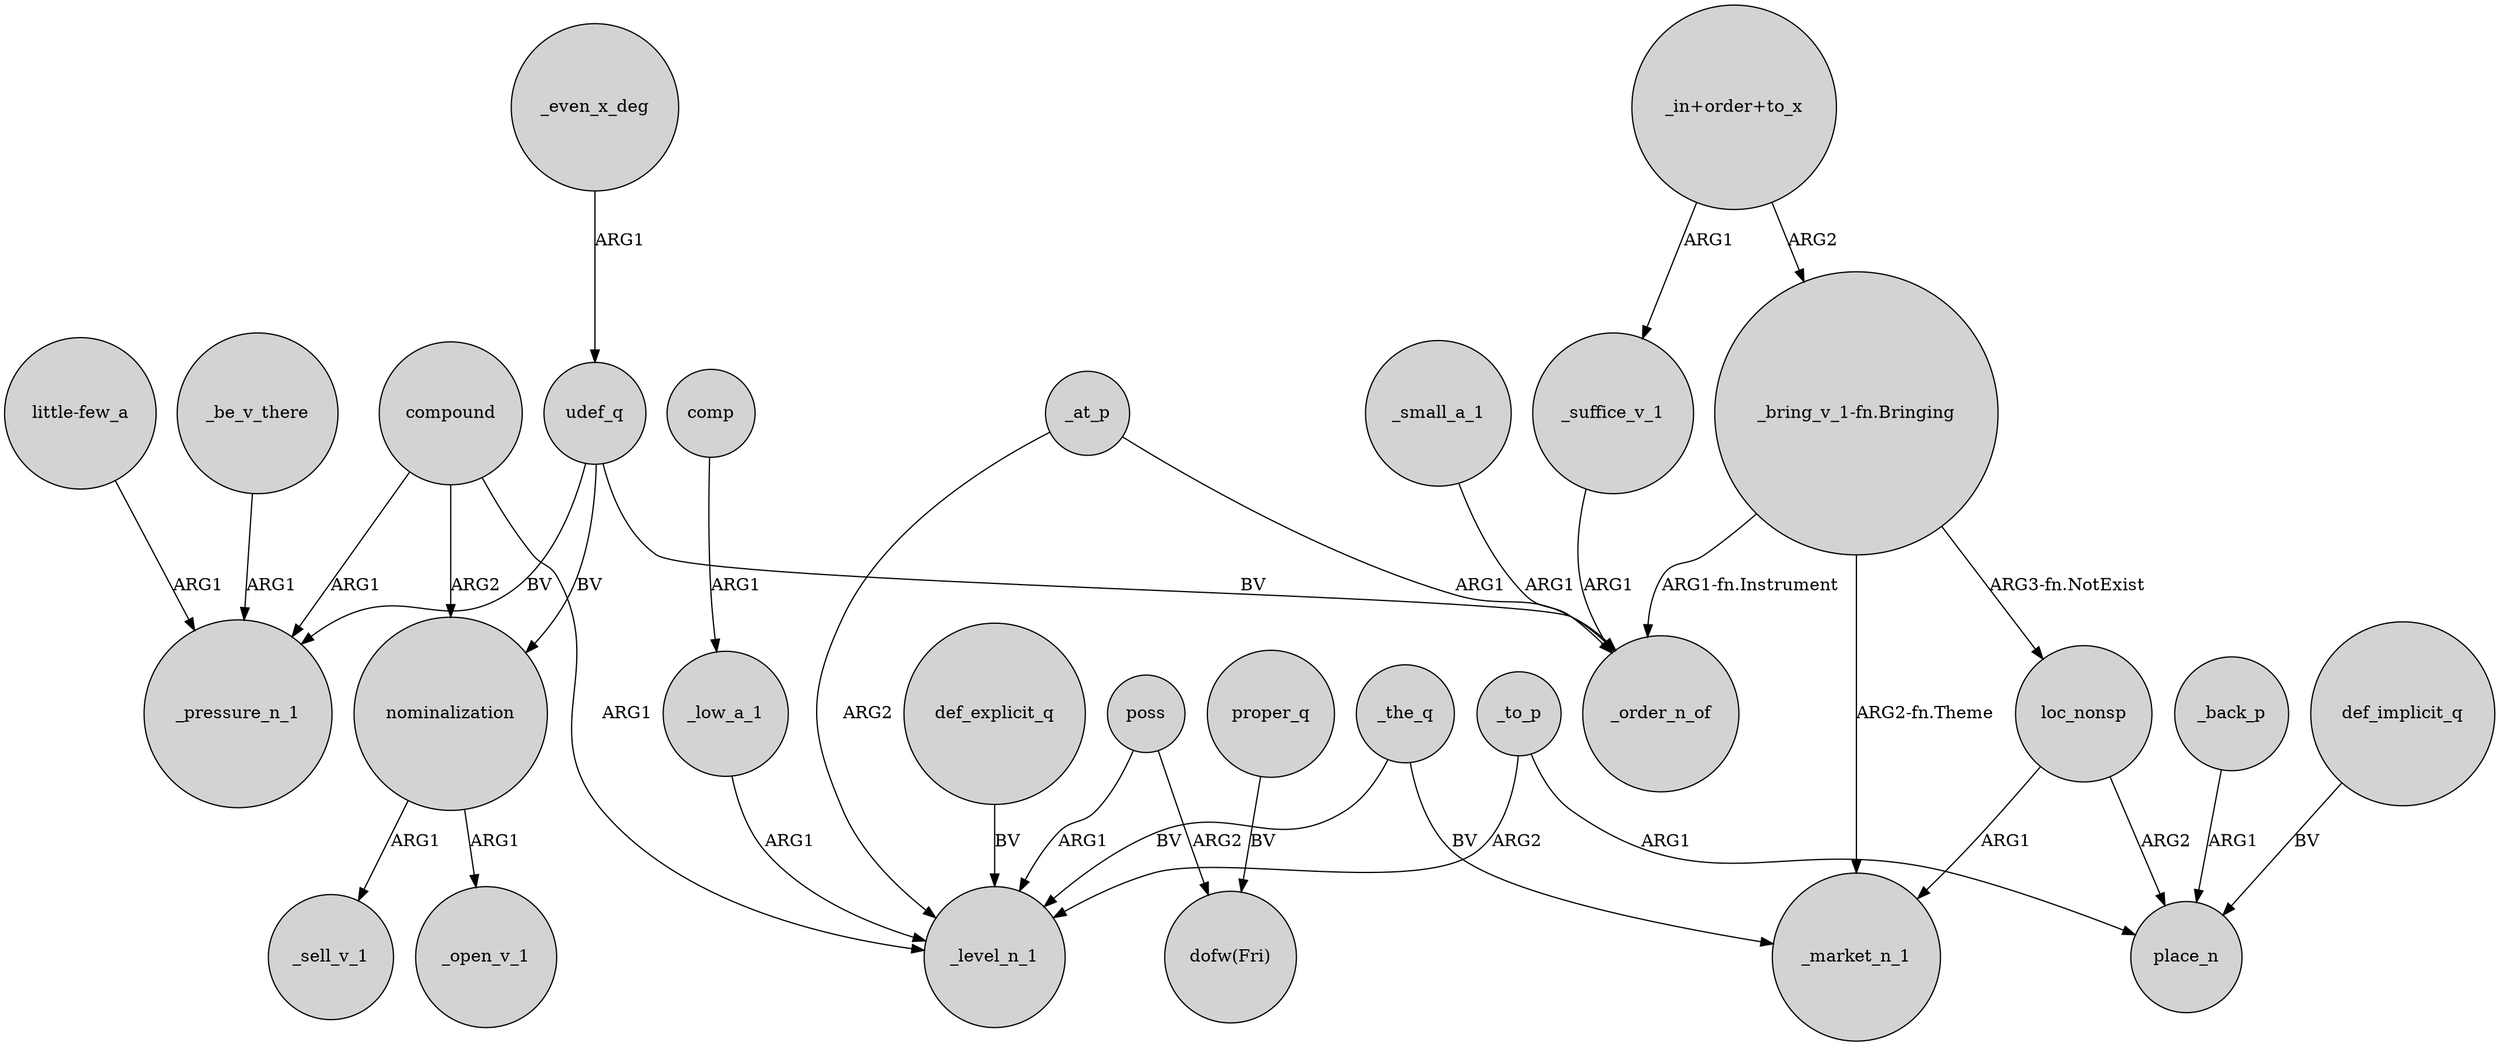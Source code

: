 digraph {
	node [shape=circle style=filled]
	udef_q -> _pressure_n_1 [label=BV]
	nominalization -> _sell_v_1 [label=ARG1]
	proper_q -> "dofw(Fri)" [label=BV]
	udef_q -> _order_n_of [label=BV]
	poss -> _level_n_1 [label=ARG1]
	_even_x_deg -> udef_q [label=ARG1]
	compound -> nominalization [label=ARG2]
	def_implicit_q -> place_n [label=BV]
	_the_q -> _level_n_1 [label=BV]
	_suffice_v_1 -> _order_n_of [label=ARG1]
	loc_nonsp -> _market_n_1 [label=ARG1]
	poss -> "dofw(Fri)" [label=ARG2]
	_at_p -> _order_n_of [label=ARG1]
	"_bring_v_1-fn.Bringing" -> _market_n_1 [label="ARG2-fn.Theme"]
	_low_a_1 -> _level_n_1 [label=ARG1]
	_small_a_1 -> _order_n_of [label=ARG1]
	"_bring_v_1-fn.Bringing" -> _order_n_of [label="ARG1-fn.Instrument"]
	_to_p -> place_n [label=ARG1]
	udef_q -> nominalization [label=BV]
	compound -> _pressure_n_1 [label=ARG1]
	_at_p -> _level_n_1 [label=ARG2]
	"_bring_v_1-fn.Bringing" -> loc_nonsp [label="ARG3-fn.NotExist"]
	loc_nonsp -> place_n [label=ARG2]
	_back_p -> place_n [label=ARG1]
	def_explicit_q -> _level_n_1 [label=BV]
	nominalization -> _open_v_1 [label=ARG1]
	_the_q -> _market_n_1 [label=BV]
	compound -> _level_n_1 [label=ARG1]
	_be_v_there -> _pressure_n_1 [label=ARG1]
	"little-few_a" -> _pressure_n_1 [label=ARG1]
	"_in+order+to_x" -> "_bring_v_1-fn.Bringing" [label=ARG2]
	_to_p -> _level_n_1 [label=ARG2]
	"_in+order+to_x" -> _suffice_v_1 [label=ARG1]
	comp -> _low_a_1 [label=ARG1]
}
